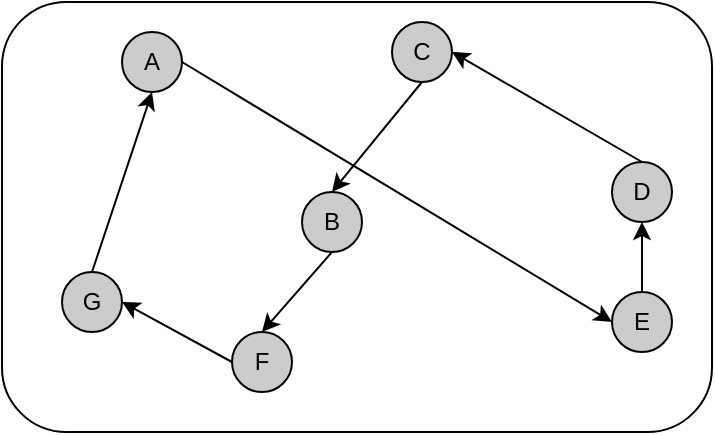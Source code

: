 <mxfile version="11.2.8" type="device" pages="1"><diagram id="feY9YdT3p6DqpZXzYYIH" name="Page-1"><mxGraphModel dx="1106" dy="598" grid="1" gridSize="10" guides="1" tooltips="1" connect="1" arrows="1" fold="1" page="1" pageScale="1" pageWidth="850" pageHeight="1100" math="0" shadow="0"><root><mxCell id="0"/><mxCell id="1" parent="0"/><mxCell id="xkdchUSXLO7XbaOW9KlY-10" value="" style="rounded=1;whiteSpace=wrap;html=1;fillColor=none;" vertex="1" parent="1"><mxGeometry x="5" y="5" width="355" height="215" as="geometry"/></mxCell><mxCell id="xkdchUSXLO7XbaOW9KlY-1" value="A" style="ellipse;whiteSpace=wrap;html=1;aspect=fixed;fillColor=#CCCCCC;" vertex="1" parent="1"><mxGeometry x="65" y="20" width="30" height="30" as="geometry"/></mxCell><mxCell id="xkdchUSXLO7XbaOW9KlY-3" value="G" style="ellipse;whiteSpace=wrap;html=1;aspect=fixed;fillColor=#CCCCCC;" vertex="1" parent="1"><mxGeometry x="35" y="140" width="30" height="30" as="geometry"/></mxCell><mxCell id="xkdchUSXLO7XbaOW9KlY-4" value="B" style="ellipse;whiteSpace=wrap;html=1;aspect=fixed;fillColor=#CCCCCC;" vertex="1" parent="1"><mxGeometry x="155" y="100" width="30" height="30" as="geometry"/></mxCell><mxCell id="xkdchUSXLO7XbaOW9KlY-5" value="F" style="ellipse;whiteSpace=wrap;html=1;aspect=fixed;fillColor=#CCCCCC;" vertex="1" parent="1"><mxGeometry x="120" y="170" width="30" height="30" as="geometry"/></mxCell><mxCell id="xkdchUSXLO7XbaOW9KlY-6" value="C" style="ellipse;whiteSpace=wrap;html=1;aspect=fixed;fillColor=#CCCCCC;" vertex="1" parent="1"><mxGeometry x="200" y="15" width="30" height="30" as="geometry"/></mxCell><mxCell id="xkdchUSXLO7XbaOW9KlY-7" value="E" style="ellipse;whiteSpace=wrap;html=1;aspect=fixed;fillColor=#CCCCCC;" vertex="1" parent="1"><mxGeometry x="310" y="150" width="30" height="30" as="geometry"/></mxCell><mxCell id="xkdchUSXLO7XbaOW9KlY-8" value="D" style="ellipse;whiteSpace=wrap;html=1;aspect=fixed;fillColor=#CCCCCC;" vertex="1" parent="1"><mxGeometry x="310" y="85" width="30" height="30" as="geometry"/></mxCell><mxCell id="xkdchUSXLO7XbaOW9KlY-11" value="" style="endArrow=classic;html=1;exitX=0.5;exitY=0;exitDx=0;exitDy=0;entryX=0.5;entryY=1;entryDx=0;entryDy=0;" edge="1" parent="1" source="xkdchUSXLO7XbaOW9KlY-7" target="xkdchUSXLO7XbaOW9KlY-8"><mxGeometry width="50" height="50" relative="1" as="geometry"><mxPoint x="10" y="290" as="sourcePoint"/><mxPoint x="60" y="240" as="targetPoint"/></mxGeometry></mxCell><mxCell id="xkdchUSXLO7XbaOW9KlY-12" value="" style="endArrow=classic;html=1;exitX=0.5;exitY=0;exitDx=0;exitDy=0;entryX=1;entryY=0.5;entryDx=0;entryDy=0;" edge="1" parent="1" source="xkdchUSXLO7XbaOW9KlY-8" target="xkdchUSXLO7XbaOW9KlY-6"><mxGeometry width="50" height="50" relative="1" as="geometry"><mxPoint x="10" y="290" as="sourcePoint"/><mxPoint x="60" y="240" as="targetPoint"/></mxGeometry></mxCell><mxCell id="xkdchUSXLO7XbaOW9KlY-15" value="" style="endArrow=classic;html=1;entryX=0.5;entryY=0;entryDx=0;entryDy=0;exitX=0.5;exitY=1;exitDx=0;exitDy=0;" edge="1" parent="1" source="xkdchUSXLO7XbaOW9KlY-6" target="xkdchUSXLO7XbaOW9KlY-4"><mxGeometry width="50" height="50" relative="1" as="geometry"><mxPoint x="10" y="290" as="sourcePoint"/><mxPoint x="60" y="240" as="targetPoint"/></mxGeometry></mxCell><mxCell id="xkdchUSXLO7XbaOW9KlY-16" value="" style="endArrow=classic;html=1;entryX=0.5;entryY=0;entryDx=0;entryDy=0;" edge="1" parent="1" target="xkdchUSXLO7XbaOW9KlY-5"><mxGeometry width="50" height="50" relative="1" as="geometry"><mxPoint x="170" y="130" as="sourcePoint"/><mxPoint x="60" y="240" as="targetPoint"/></mxGeometry></mxCell><mxCell id="xkdchUSXLO7XbaOW9KlY-17" value="" style="endArrow=classic;html=1;entryX=1;entryY=0.5;entryDx=0;entryDy=0;exitX=0;exitY=0.5;exitDx=0;exitDy=0;" edge="1" parent="1" source="xkdchUSXLO7XbaOW9KlY-5" target="xkdchUSXLO7XbaOW9KlY-3"><mxGeometry width="50" height="50" relative="1" as="geometry"><mxPoint x="10" y="290" as="sourcePoint"/><mxPoint x="60" y="240" as="targetPoint"/></mxGeometry></mxCell><mxCell id="xkdchUSXLO7XbaOW9KlY-18" value="" style="endArrow=classic;html=1;exitX=0.5;exitY=0;exitDx=0;exitDy=0;entryX=0.5;entryY=1;entryDx=0;entryDy=0;" edge="1" parent="1" source="xkdchUSXLO7XbaOW9KlY-3" target="xkdchUSXLO7XbaOW9KlY-1"><mxGeometry width="50" height="50" relative="1" as="geometry"><mxPoint x="10" y="290" as="sourcePoint"/><mxPoint x="60" y="240" as="targetPoint"/></mxGeometry></mxCell><mxCell id="xkdchUSXLO7XbaOW9KlY-19" value="" style="endArrow=classic;html=1;exitX=1;exitY=0.5;exitDx=0;exitDy=0;entryX=0;entryY=0.5;entryDx=0;entryDy=0;" edge="1" parent="1" source="xkdchUSXLO7XbaOW9KlY-1" target="xkdchUSXLO7XbaOW9KlY-7"><mxGeometry width="50" height="50" relative="1" as="geometry"><mxPoint x="150" y="290" as="sourcePoint"/><mxPoint x="60" y="240" as="targetPoint"/></mxGeometry></mxCell></root></mxGraphModel></diagram></mxfile>
